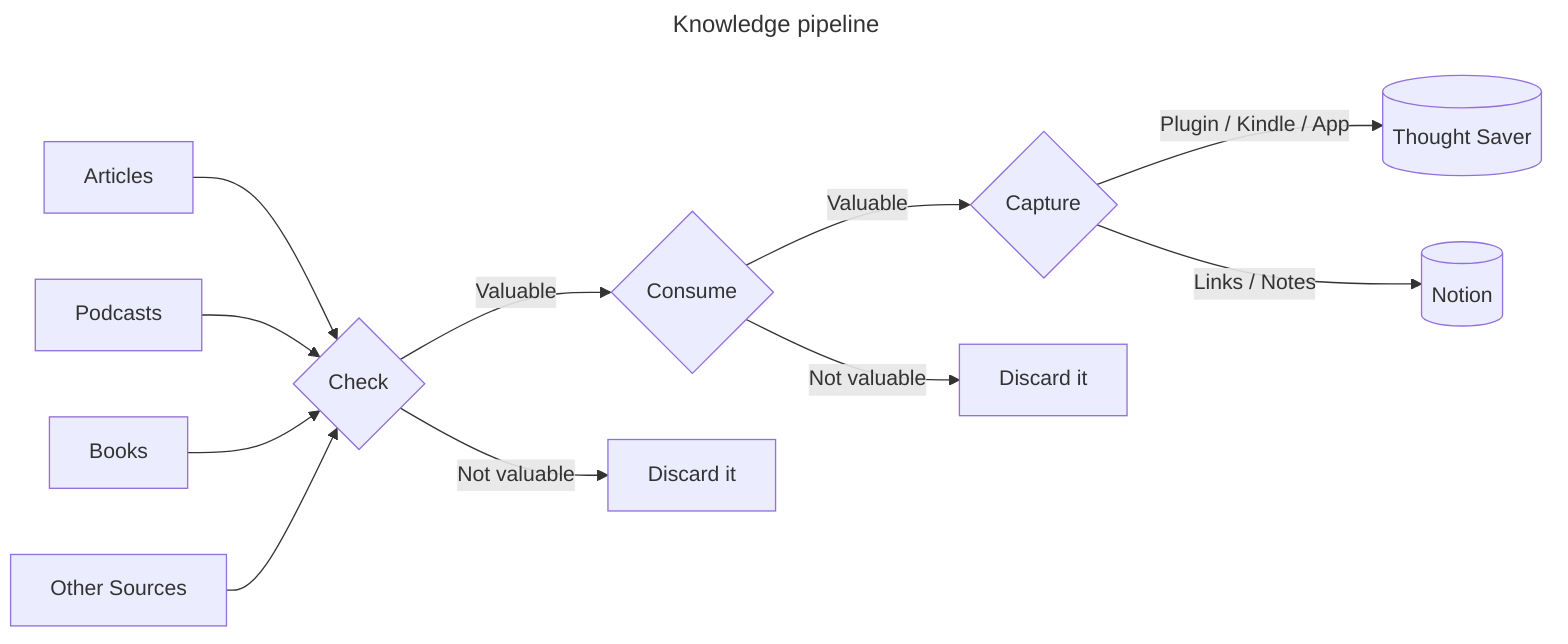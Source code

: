 ---
title: Knowledge pipeline
---
flowchart LR
    Articles --> check{Check}
    Podcasts --> check{Check}
    Books --> check{Check}
    Misc["Other Sources"] --> check{Check}
    check{Check} -->|Valuable| consume{Consume}
    check{Check} -->|Not valuable| d1["Discard it"]

    consume{Consume} -->|Valuable| capture{Capture}
    consume{Consume} -->|Not valuable| d2["Discard it"]

    capture{Capture} -->|Plugin / Kindle / App| ts[(Thought Saver)]
    capture{Capture} -->|Links / Notes| no[(Notion)]